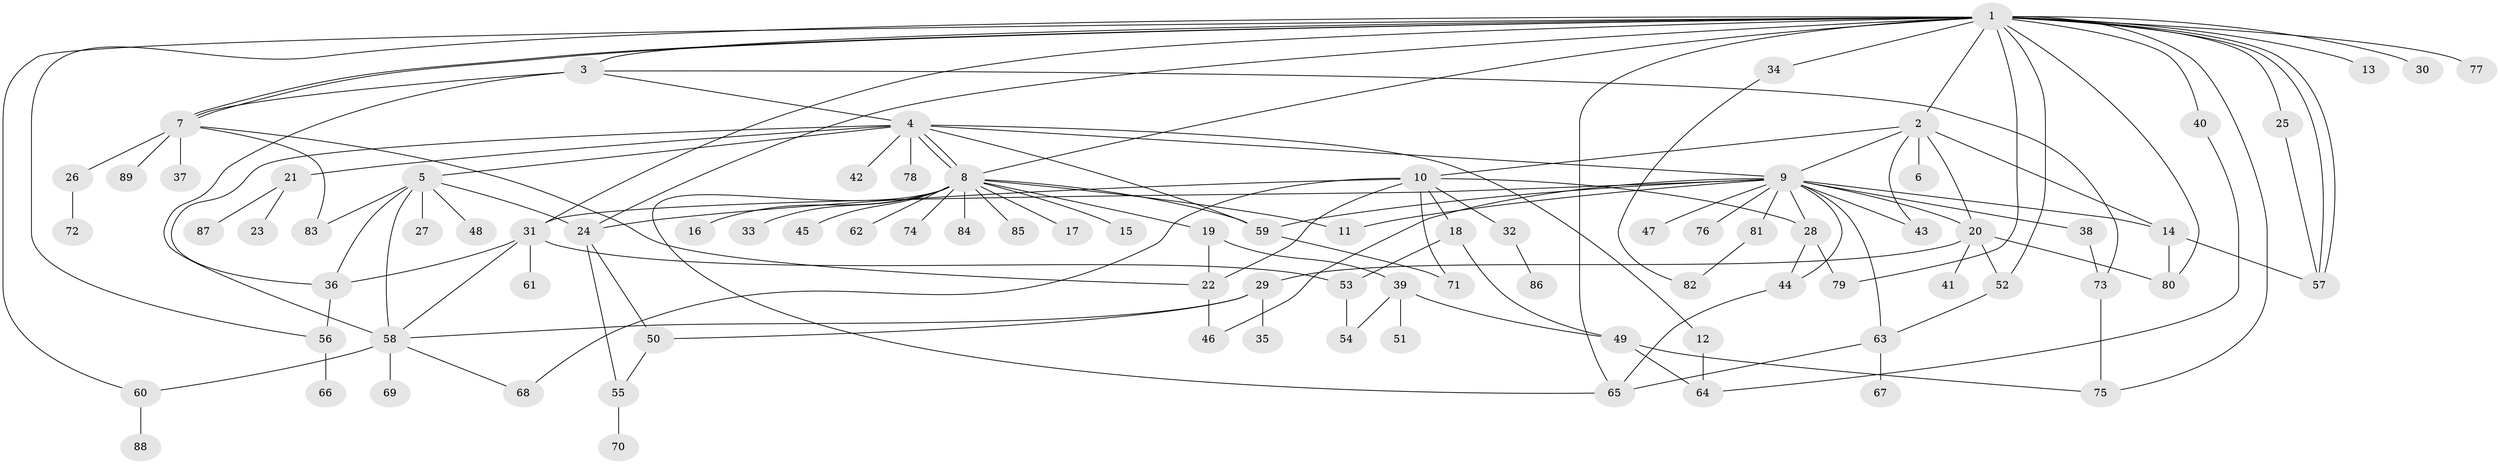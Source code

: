 // coarse degree distribution, {25: 0.016129032258064516, 5: 0.08064516129032258, 11: 0.016129032258064516, 6: 0.04838709677419355, 7: 0.03225806451612903, 14: 0.03225806451612903, 8: 0.016129032258064516, 2: 0.20967741935483872, 3: 0.0967741935483871, 1: 0.3709677419354839, 4: 0.08064516129032258}
// Generated by graph-tools (version 1.1) at 2025/51/02/27/25 19:51:56]
// undirected, 89 vertices, 139 edges
graph export_dot {
graph [start="1"]
  node [color=gray90,style=filled];
  1;
  2;
  3;
  4;
  5;
  6;
  7;
  8;
  9;
  10;
  11;
  12;
  13;
  14;
  15;
  16;
  17;
  18;
  19;
  20;
  21;
  22;
  23;
  24;
  25;
  26;
  27;
  28;
  29;
  30;
  31;
  32;
  33;
  34;
  35;
  36;
  37;
  38;
  39;
  40;
  41;
  42;
  43;
  44;
  45;
  46;
  47;
  48;
  49;
  50;
  51;
  52;
  53;
  54;
  55;
  56;
  57;
  58;
  59;
  60;
  61;
  62;
  63;
  64;
  65;
  66;
  67;
  68;
  69;
  70;
  71;
  72;
  73;
  74;
  75;
  76;
  77;
  78;
  79;
  80;
  81;
  82;
  83;
  84;
  85;
  86;
  87;
  88;
  89;
  1 -- 2;
  1 -- 3;
  1 -- 7;
  1 -- 7;
  1 -- 8;
  1 -- 13;
  1 -- 24;
  1 -- 25;
  1 -- 30;
  1 -- 31;
  1 -- 34;
  1 -- 40;
  1 -- 52;
  1 -- 56;
  1 -- 57;
  1 -- 57;
  1 -- 60;
  1 -- 65;
  1 -- 75;
  1 -- 77;
  1 -- 79;
  1 -- 80;
  2 -- 6;
  2 -- 9;
  2 -- 10;
  2 -- 14;
  2 -- 20;
  2 -- 43;
  3 -- 4;
  3 -- 7;
  3 -- 58;
  3 -- 73;
  4 -- 5;
  4 -- 8;
  4 -- 8;
  4 -- 9;
  4 -- 12;
  4 -- 21;
  4 -- 36;
  4 -- 42;
  4 -- 59;
  4 -- 78;
  5 -- 24;
  5 -- 27;
  5 -- 36;
  5 -- 48;
  5 -- 58;
  5 -- 83;
  7 -- 22;
  7 -- 26;
  7 -- 37;
  7 -- 83;
  7 -- 89;
  8 -- 11;
  8 -- 15;
  8 -- 16;
  8 -- 17;
  8 -- 19;
  8 -- 33;
  8 -- 45;
  8 -- 59;
  8 -- 62;
  8 -- 65;
  8 -- 74;
  8 -- 84;
  8 -- 85;
  9 -- 11;
  9 -- 14;
  9 -- 20;
  9 -- 28;
  9 -- 31;
  9 -- 38;
  9 -- 43;
  9 -- 44;
  9 -- 46;
  9 -- 47;
  9 -- 59;
  9 -- 63;
  9 -- 76;
  9 -- 81;
  10 -- 18;
  10 -- 22;
  10 -- 24;
  10 -- 28;
  10 -- 32;
  10 -- 68;
  10 -- 71;
  12 -- 64;
  14 -- 57;
  14 -- 80;
  18 -- 49;
  18 -- 53;
  19 -- 22;
  19 -- 39;
  20 -- 29;
  20 -- 41;
  20 -- 52;
  20 -- 80;
  21 -- 23;
  21 -- 87;
  22 -- 46;
  24 -- 50;
  24 -- 55;
  25 -- 57;
  26 -- 72;
  28 -- 44;
  28 -- 79;
  29 -- 35;
  29 -- 50;
  29 -- 58;
  31 -- 36;
  31 -- 53;
  31 -- 58;
  31 -- 61;
  32 -- 86;
  34 -- 82;
  36 -- 56;
  38 -- 73;
  39 -- 49;
  39 -- 51;
  39 -- 54;
  40 -- 64;
  44 -- 65;
  49 -- 64;
  49 -- 75;
  50 -- 55;
  52 -- 63;
  53 -- 54;
  55 -- 70;
  56 -- 66;
  58 -- 60;
  58 -- 68;
  58 -- 69;
  59 -- 71;
  60 -- 88;
  63 -- 65;
  63 -- 67;
  73 -- 75;
  81 -- 82;
}
